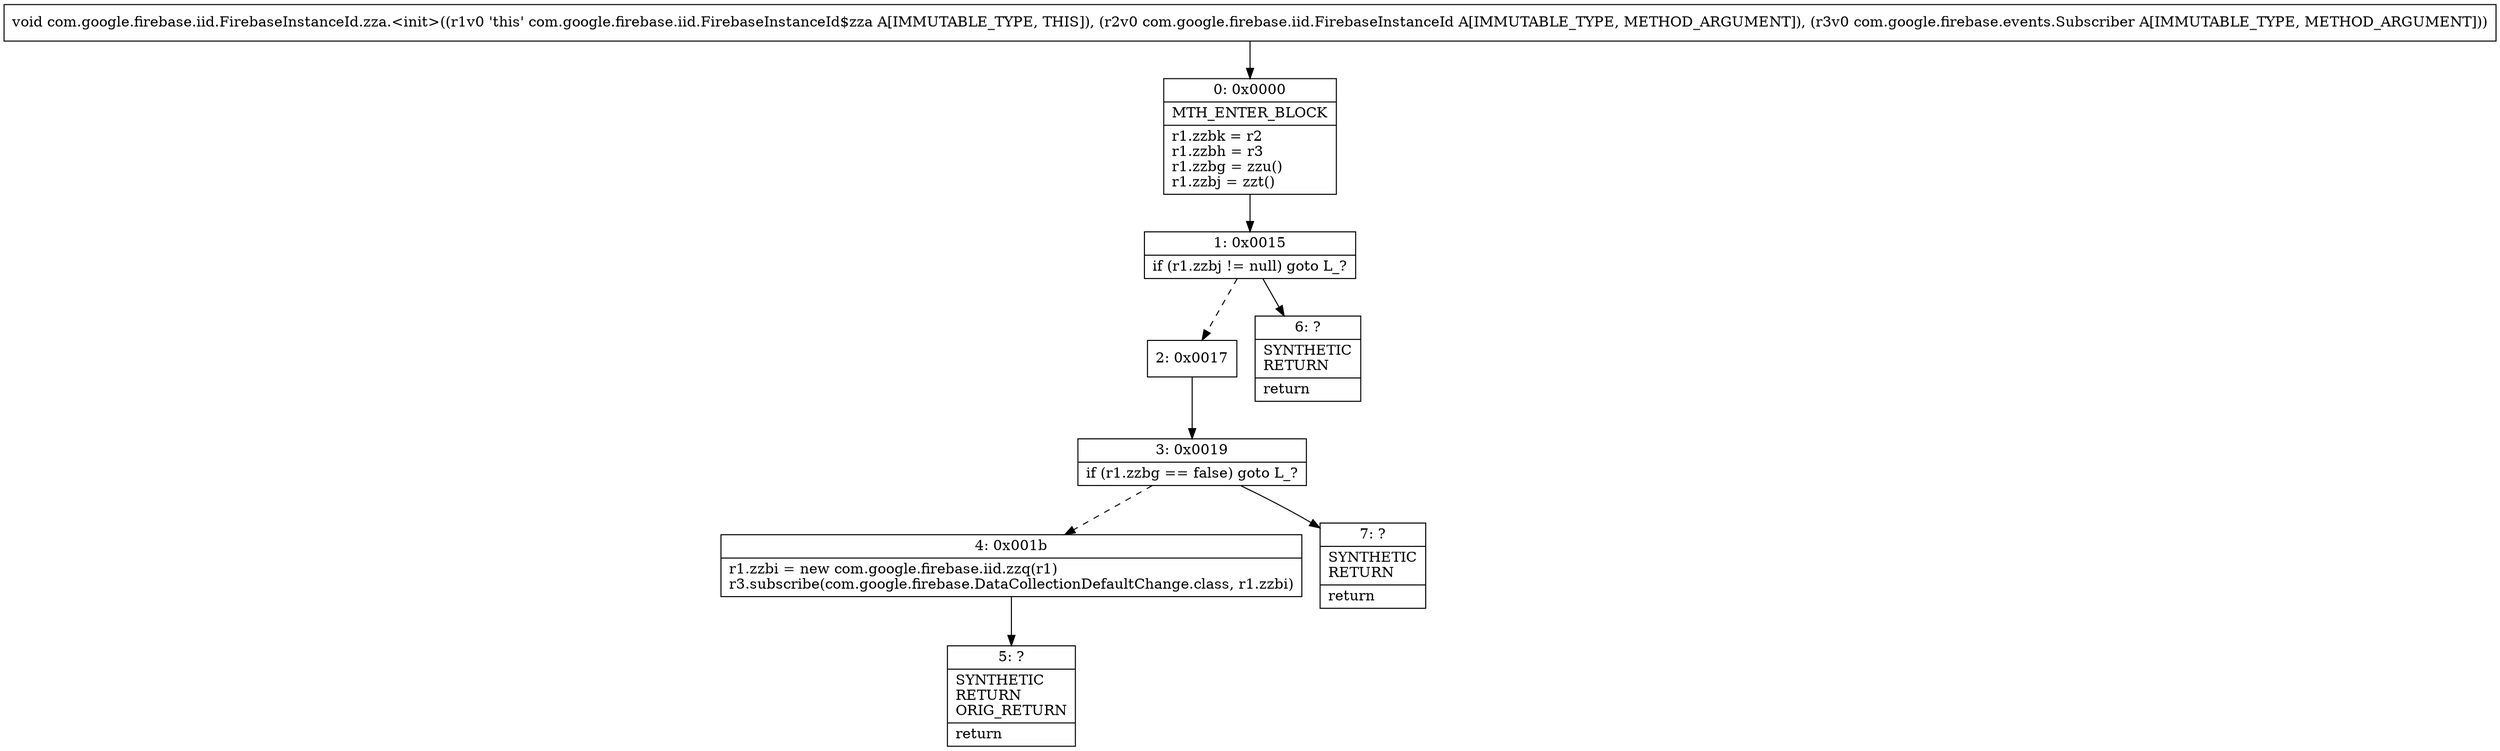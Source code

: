 digraph "CFG forcom.google.firebase.iid.FirebaseInstanceId.zza.\<init\>(Lcom\/google\/firebase\/iid\/FirebaseInstanceId;Lcom\/google\/firebase\/events\/Subscriber;)V" {
Node_0 [shape=record,label="{0\:\ 0x0000|MTH_ENTER_BLOCK\l|r1.zzbk = r2\lr1.zzbh = r3\lr1.zzbg = zzu()\lr1.zzbj = zzt()\l}"];
Node_1 [shape=record,label="{1\:\ 0x0015|if (r1.zzbj != null) goto L_?\l}"];
Node_2 [shape=record,label="{2\:\ 0x0017}"];
Node_3 [shape=record,label="{3\:\ 0x0019|if (r1.zzbg == false) goto L_?\l}"];
Node_4 [shape=record,label="{4\:\ 0x001b|r1.zzbi = new com.google.firebase.iid.zzq(r1)\lr3.subscribe(com.google.firebase.DataCollectionDefaultChange.class, r1.zzbi)\l}"];
Node_5 [shape=record,label="{5\:\ ?|SYNTHETIC\lRETURN\lORIG_RETURN\l|return\l}"];
Node_6 [shape=record,label="{6\:\ ?|SYNTHETIC\lRETURN\l|return\l}"];
Node_7 [shape=record,label="{7\:\ ?|SYNTHETIC\lRETURN\l|return\l}"];
MethodNode[shape=record,label="{void com.google.firebase.iid.FirebaseInstanceId.zza.\<init\>((r1v0 'this' com.google.firebase.iid.FirebaseInstanceId$zza A[IMMUTABLE_TYPE, THIS]), (r2v0 com.google.firebase.iid.FirebaseInstanceId A[IMMUTABLE_TYPE, METHOD_ARGUMENT]), (r3v0 com.google.firebase.events.Subscriber A[IMMUTABLE_TYPE, METHOD_ARGUMENT])) }"];
MethodNode -> Node_0;
Node_0 -> Node_1;
Node_1 -> Node_2[style=dashed];
Node_1 -> Node_6;
Node_2 -> Node_3;
Node_3 -> Node_4[style=dashed];
Node_3 -> Node_7;
Node_4 -> Node_5;
}

